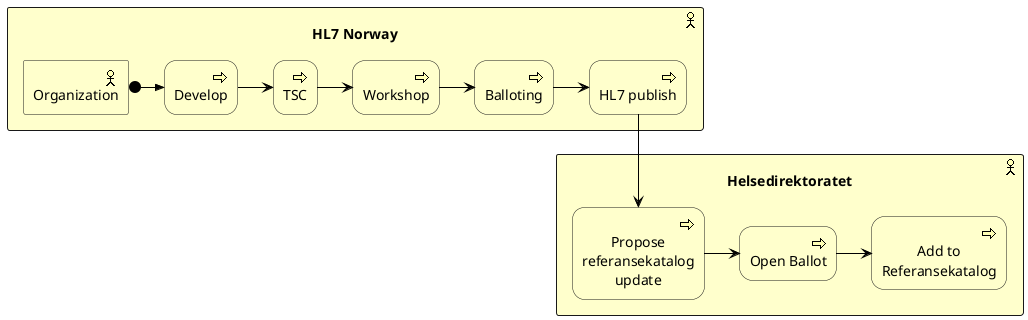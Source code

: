 @startuml
!include <archimate/Archimate>
skinparam linetype ortho

sprite $bProcess jar:archimate/business-process
sprite $bRole jar:archimate/business-role
sprite $bActor jar:archimate/business-actor

rectangle "HL7 Norway" <<$bActor>> #Business  {
Business_Actor(org, "Organization")
Business_Process(develop, "Develop")
Business_Process(qatsc, "TSC")
Business_Process(workshop, "Workshop")
Business_Process(ballot, "Balloting")
Business_Process(hl7publish, "HL7 publish")

Rel_Assignment_Right(org, develop)
develop -right-> qatsc
qatsc -right-> workshop
workshop -right-> ballot
ballot -right-> hl7publish
}

rectangle "Helsedirektoratet" <<$bActor>> #Business  {
   Business_Process(description, "Propose\nreferansekatalog\nupdate")
   Business_Process(hearingh, "Open Ballot")
   Business_Process(publish, "Add to\nReferansekatalog")

   description -right-> hearingh
   hearingh -right-> publish
}

'"HL7 Norway" -up[hidden]- "Helsedirektoratet"
hl7publish -down-> description
'ballot -down[hidden]- description